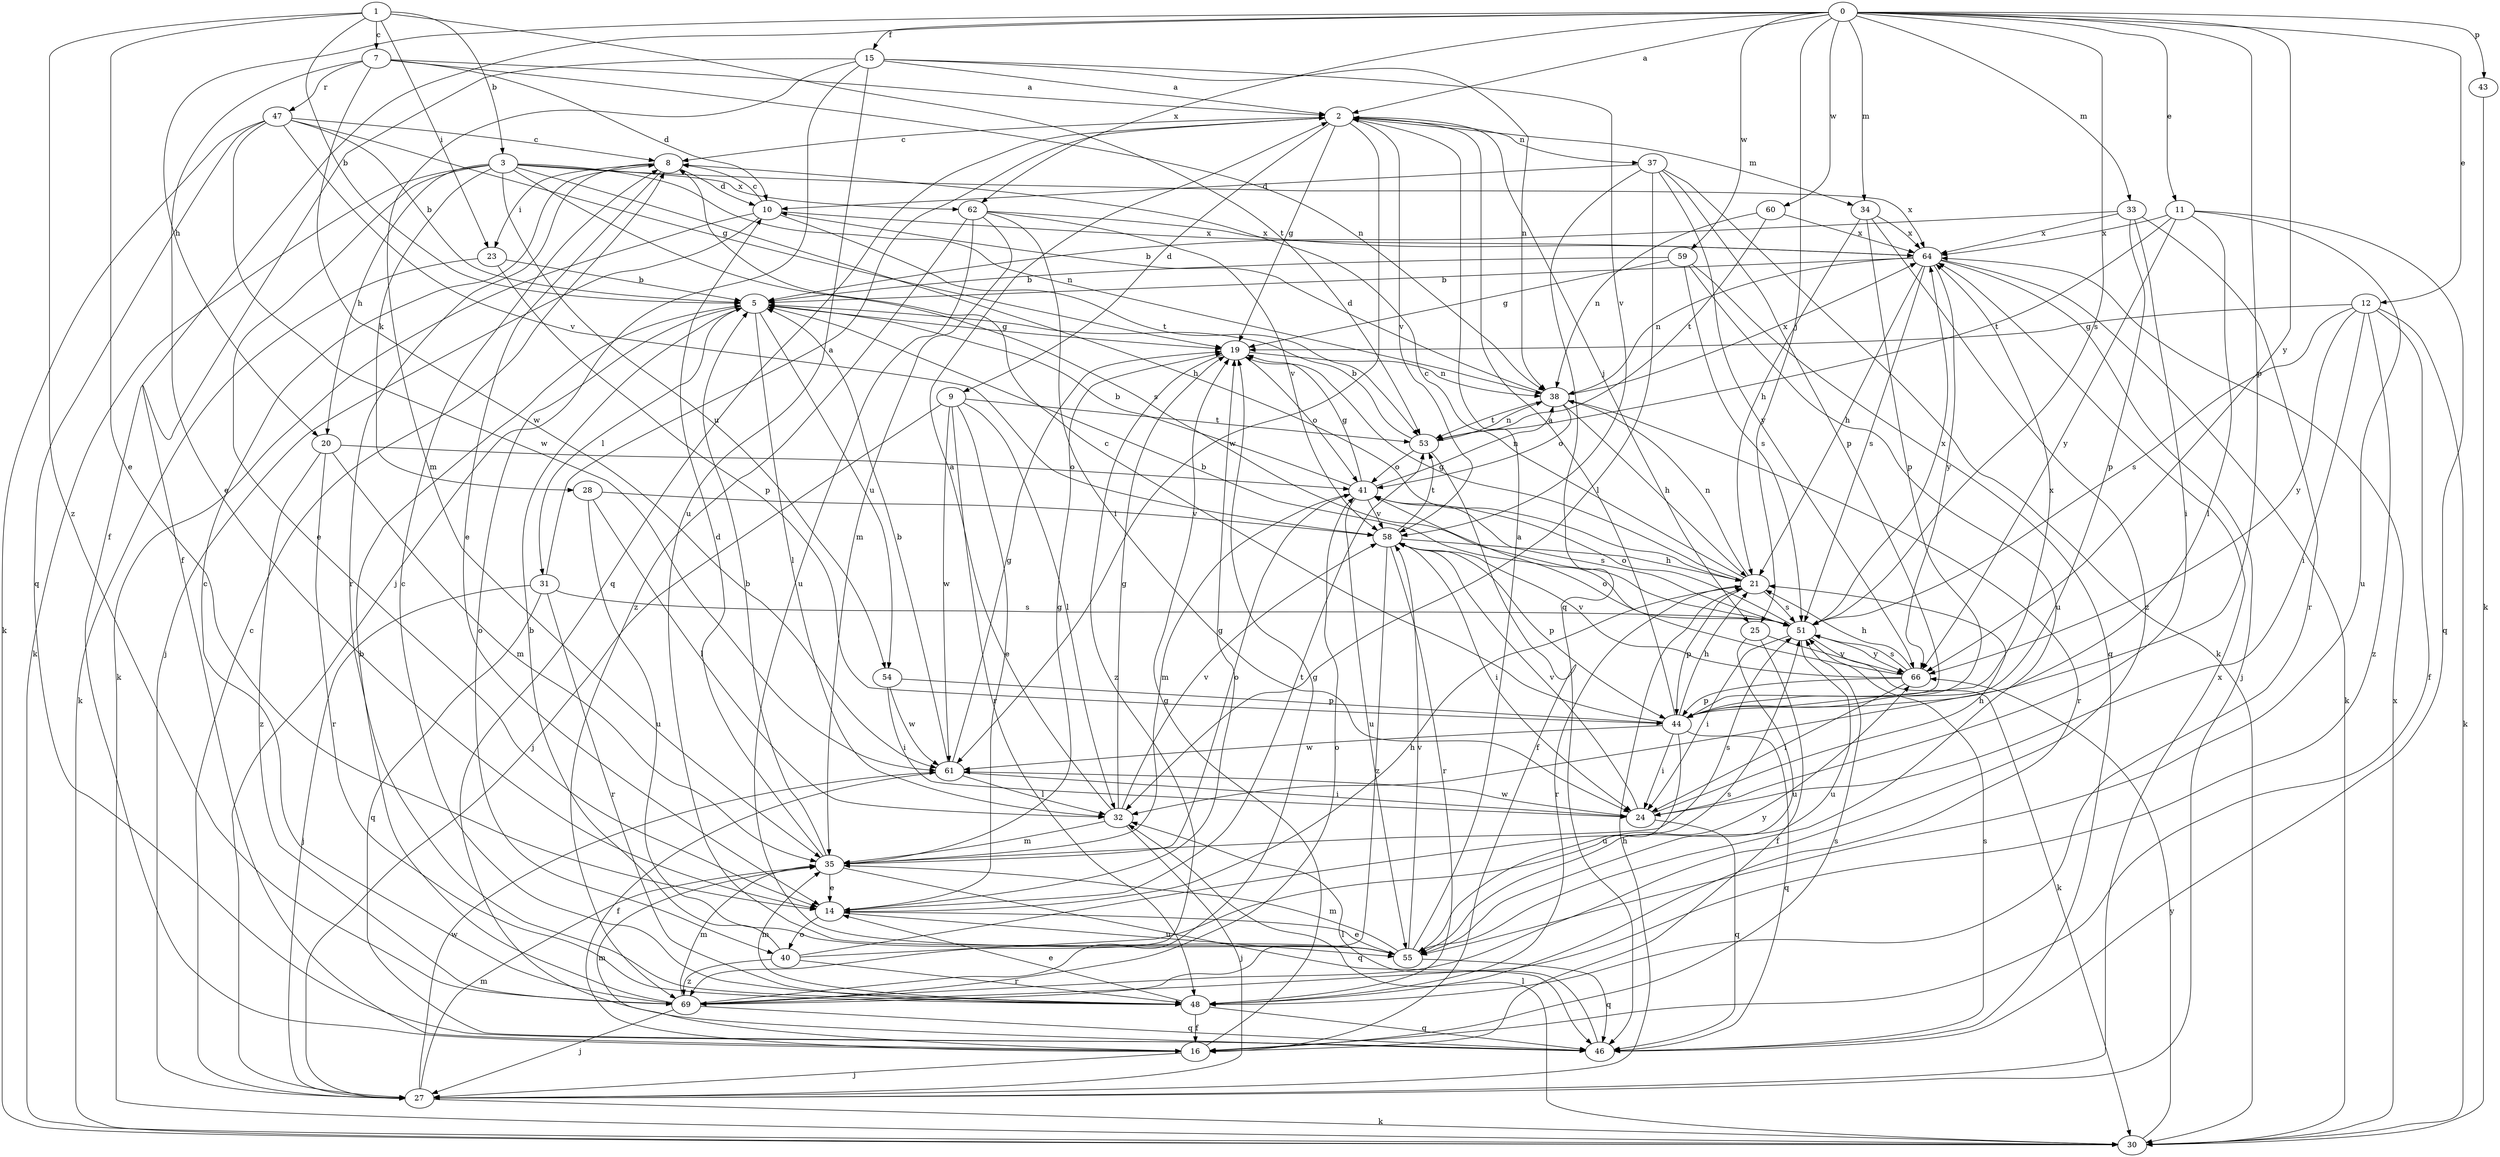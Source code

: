 strict digraph  {
0;
1;
2;
3;
5;
7;
8;
9;
10;
11;
12;
14;
15;
16;
19;
20;
21;
23;
24;
25;
27;
28;
30;
31;
32;
33;
34;
35;
37;
38;
40;
41;
43;
44;
46;
47;
48;
51;
53;
54;
55;
58;
59;
60;
61;
62;
64;
66;
69;
0 -> 2  [label=a];
0 -> 11  [label=e];
0 -> 12  [label=e];
0 -> 15  [label=f];
0 -> 16  [label=f];
0 -> 20  [label=h];
0 -> 25  [label=j];
0 -> 33  [label=m];
0 -> 34  [label=m];
0 -> 43  [label=p];
0 -> 44  [label=p];
0 -> 51  [label=s];
0 -> 59  [label=w];
0 -> 60  [label=w];
0 -> 62  [label=x];
0 -> 66  [label=y];
1 -> 3  [label=b];
1 -> 5  [label=b];
1 -> 7  [label=c];
1 -> 14  [label=e];
1 -> 23  [label=i];
1 -> 53  [label=t];
1 -> 69  [label=z];
2 -> 8  [label=c];
2 -> 9  [label=d];
2 -> 19  [label=g];
2 -> 25  [label=j];
2 -> 34  [label=m];
2 -> 37  [label=n];
2 -> 46  [label=q];
2 -> 58  [label=v];
2 -> 61  [label=w];
3 -> 14  [label=e];
3 -> 20  [label=h];
3 -> 21  [label=h];
3 -> 28  [label=k];
3 -> 30  [label=k];
3 -> 38  [label=n];
3 -> 51  [label=s];
3 -> 54  [label=u];
3 -> 62  [label=x];
3 -> 64  [label=x];
5 -> 19  [label=g];
5 -> 31  [label=l];
5 -> 32  [label=l];
5 -> 40  [label=o];
5 -> 54  [label=u];
7 -> 2  [label=a];
7 -> 10  [label=d];
7 -> 14  [label=e];
7 -> 38  [label=n];
7 -> 47  [label=r];
7 -> 61  [label=w];
8 -> 10  [label=d];
8 -> 14  [label=e];
8 -> 23  [label=i];
8 -> 48  [label=r];
9 -> 14  [label=e];
9 -> 27  [label=j];
9 -> 32  [label=l];
9 -> 48  [label=r];
9 -> 53  [label=t];
9 -> 61  [label=w];
10 -> 8  [label=c];
10 -> 27  [label=j];
10 -> 30  [label=k];
10 -> 53  [label=t];
10 -> 64  [label=x];
11 -> 32  [label=l];
11 -> 46  [label=q];
11 -> 53  [label=t];
11 -> 55  [label=u];
11 -> 64  [label=x];
11 -> 66  [label=y];
12 -> 16  [label=f];
12 -> 19  [label=g];
12 -> 24  [label=i];
12 -> 30  [label=k];
12 -> 51  [label=s];
12 -> 66  [label=y];
12 -> 69  [label=z];
14 -> 19  [label=g];
14 -> 21  [label=h];
14 -> 40  [label=o];
14 -> 53  [label=t];
14 -> 55  [label=u];
15 -> 2  [label=a];
15 -> 16  [label=f];
15 -> 27  [label=j];
15 -> 35  [label=m];
15 -> 38  [label=n];
15 -> 55  [label=u];
15 -> 58  [label=v];
16 -> 19  [label=g];
16 -> 27  [label=j];
16 -> 35  [label=m];
16 -> 51  [label=s];
19 -> 38  [label=n];
19 -> 41  [label=o];
19 -> 69  [label=z];
20 -> 35  [label=m];
20 -> 41  [label=o];
20 -> 48  [label=r];
20 -> 69  [label=z];
21 -> 8  [label=c];
21 -> 19  [label=g];
21 -> 38  [label=n];
21 -> 44  [label=p];
21 -> 48  [label=r];
21 -> 51  [label=s];
23 -> 5  [label=b];
23 -> 30  [label=k];
23 -> 44  [label=p];
24 -> 21  [label=h];
24 -> 46  [label=q];
24 -> 58  [label=v];
24 -> 61  [label=w];
25 -> 16  [label=f];
25 -> 55  [label=u];
25 -> 66  [label=y];
27 -> 8  [label=c];
27 -> 21  [label=h];
27 -> 30  [label=k];
27 -> 35  [label=m];
27 -> 61  [label=w];
27 -> 64  [label=x];
28 -> 32  [label=l];
28 -> 55  [label=u];
28 -> 58  [label=v];
30 -> 32  [label=l];
30 -> 64  [label=x];
30 -> 66  [label=y];
31 -> 2  [label=a];
31 -> 27  [label=j];
31 -> 46  [label=q];
31 -> 48  [label=r];
31 -> 51  [label=s];
32 -> 2  [label=a];
32 -> 19  [label=g];
32 -> 27  [label=j];
32 -> 35  [label=m];
32 -> 58  [label=v];
33 -> 5  [label=b];
33 -> 24  [label=i];
33 -> 44  [label=p];
33 -> 48  [label=r];
33 -> 64  [label=x];
34 -> 21  [label=h];
34 -> 44  [label=p];
34 -> 64  [label=x];
34 -> 69  [label=z];
35 -> 5  [label=b];
35 -> 10  [label=d];
35 -> 14  [label=e];
35 -> 19  [label=g];
35 -> 41  [label=o];
35 -> 46  [label=q];
35 -> 51  [label=s];
37 -> 10  [label=d];
37 -> 30  [label=k];
37 -> 32  [label=l];
37 -> 44  [label=p];
37 -> 46  [label=q];
37 -> 66  [label=y];
38 -> 10  [label=d];
38 -> 21  [label=h];
38 -> 41  [label=o];
38 -> 48  [label=r];
38 -> 53  [label=t];
38 -> 64  [label=x];
40 -> 5  [label=b];
40 -> 48  [label=r];
40 -> 51  [label=s];
40 -> 66  [label=y];
40 -> 69  [label=z];
41 -> 5  [label=b];
41 -> 19  [label=g];
41 -> 35  [label=m];
41 -> 38  [label=n];
41 -> 51  [label=s];
41 -> 55  [label=u];
41 -> 58  [label=v];
43 -> 30  [label=k];
44 -> 2  [label=a];
44 -> 8  [label=c];
44 -> 21  [label=h];
44 -> 24  [label=i];
44 -> 46  [label=q];
44 -> 55  [label=u];
44 -> 61  [label=w];
44 -> 64  [label=x];
46 -> 32  [label=l];
46 -> 51  [label=s];
47 -> 5  [label=b];
47 -> 8  [label=c];
47 -> 19  [label=g];
47 -> 30  [label=k];
47 -> 46  [label=q];
47 -> 58  [label=v];
47 -> 61  [label=w];
48 -> 8  [label=c];
48 -> 14  [label=e];
48 -> 16  [label=f];
48 -> 35  [label=m];
48 -> 46  [label=q];
51 -> 5  [label=b];
51 -> 24  [label=i];
51 -> 30  [label=k];
51 -> 41  [label=o];
51 -> 55  [label=u];
51 -> 64  [label=x];
51 -> 66  [label=y];
53 -> 5  [label=b];
53 -> 16  [label=f];
53 -> 38  [label=n];
53 -> 41  [label=o];
54 -> 24  [label=i];
54 -> 44  [label=p];
54 -> 61  [label=w];
55 -> 2  [label=a];
55 -> 14  [label=e];
55 -> 35  [label=m];
55 -> 46  [label=q];
55 -> 58  [label=v];
58 -> 21  [label=h];
58 -> 24  [label=i];
58 -> 44  [label=p];
58 -> 48  [label=r];
58 -> 53  [label=t];
58 -> 69  [label=z];
59 -> 5  [label=b];
59 -> 19  [label=g];
59 -> 46  [label=q];
59 -> 51  [label=s];
59 -> 55  [label=u];
60 -> 38  [label=n];
60 -> 53  [label=t];
60 -> 64  [label=x];
61 -> 5  [label=b];
61 -> 16  [label=f];
61 -> 19  [label=g];
61 -> 24  [label=i];
61 -> 32  [label=l];
62 -> 24  [label=i];
62 -> 35  [label=m];
62 -> 55  [label=u];
62 -> 58  [label=v];
62 -> 64  [label=x];
62 -> 69  [label=z];
64 -> 5  [label=b];
64 -> 21  [label=h];
64 -> 27  [label=j];
64 -> 30  [label=k];
64 -> 38  [label=n];
64 -> 51  [label=s];
64 -> 66  [label=y];
66 -> 21  [label=h];
66 -> 24  [label=i];
66 -> 41  [label=o];
66 -> 44  [label=p];
66 -> 51  [label=s];
66 -> 58  [label=v];
69 -> 5  [label=b];
69 -> 8  [label=c];
69 -> 19  [label=g];
69 -> 27  [label=j];
69 -> 35  [label=m];
69 -> 41  [label=o];
69 -> 46  [label=q];
}
